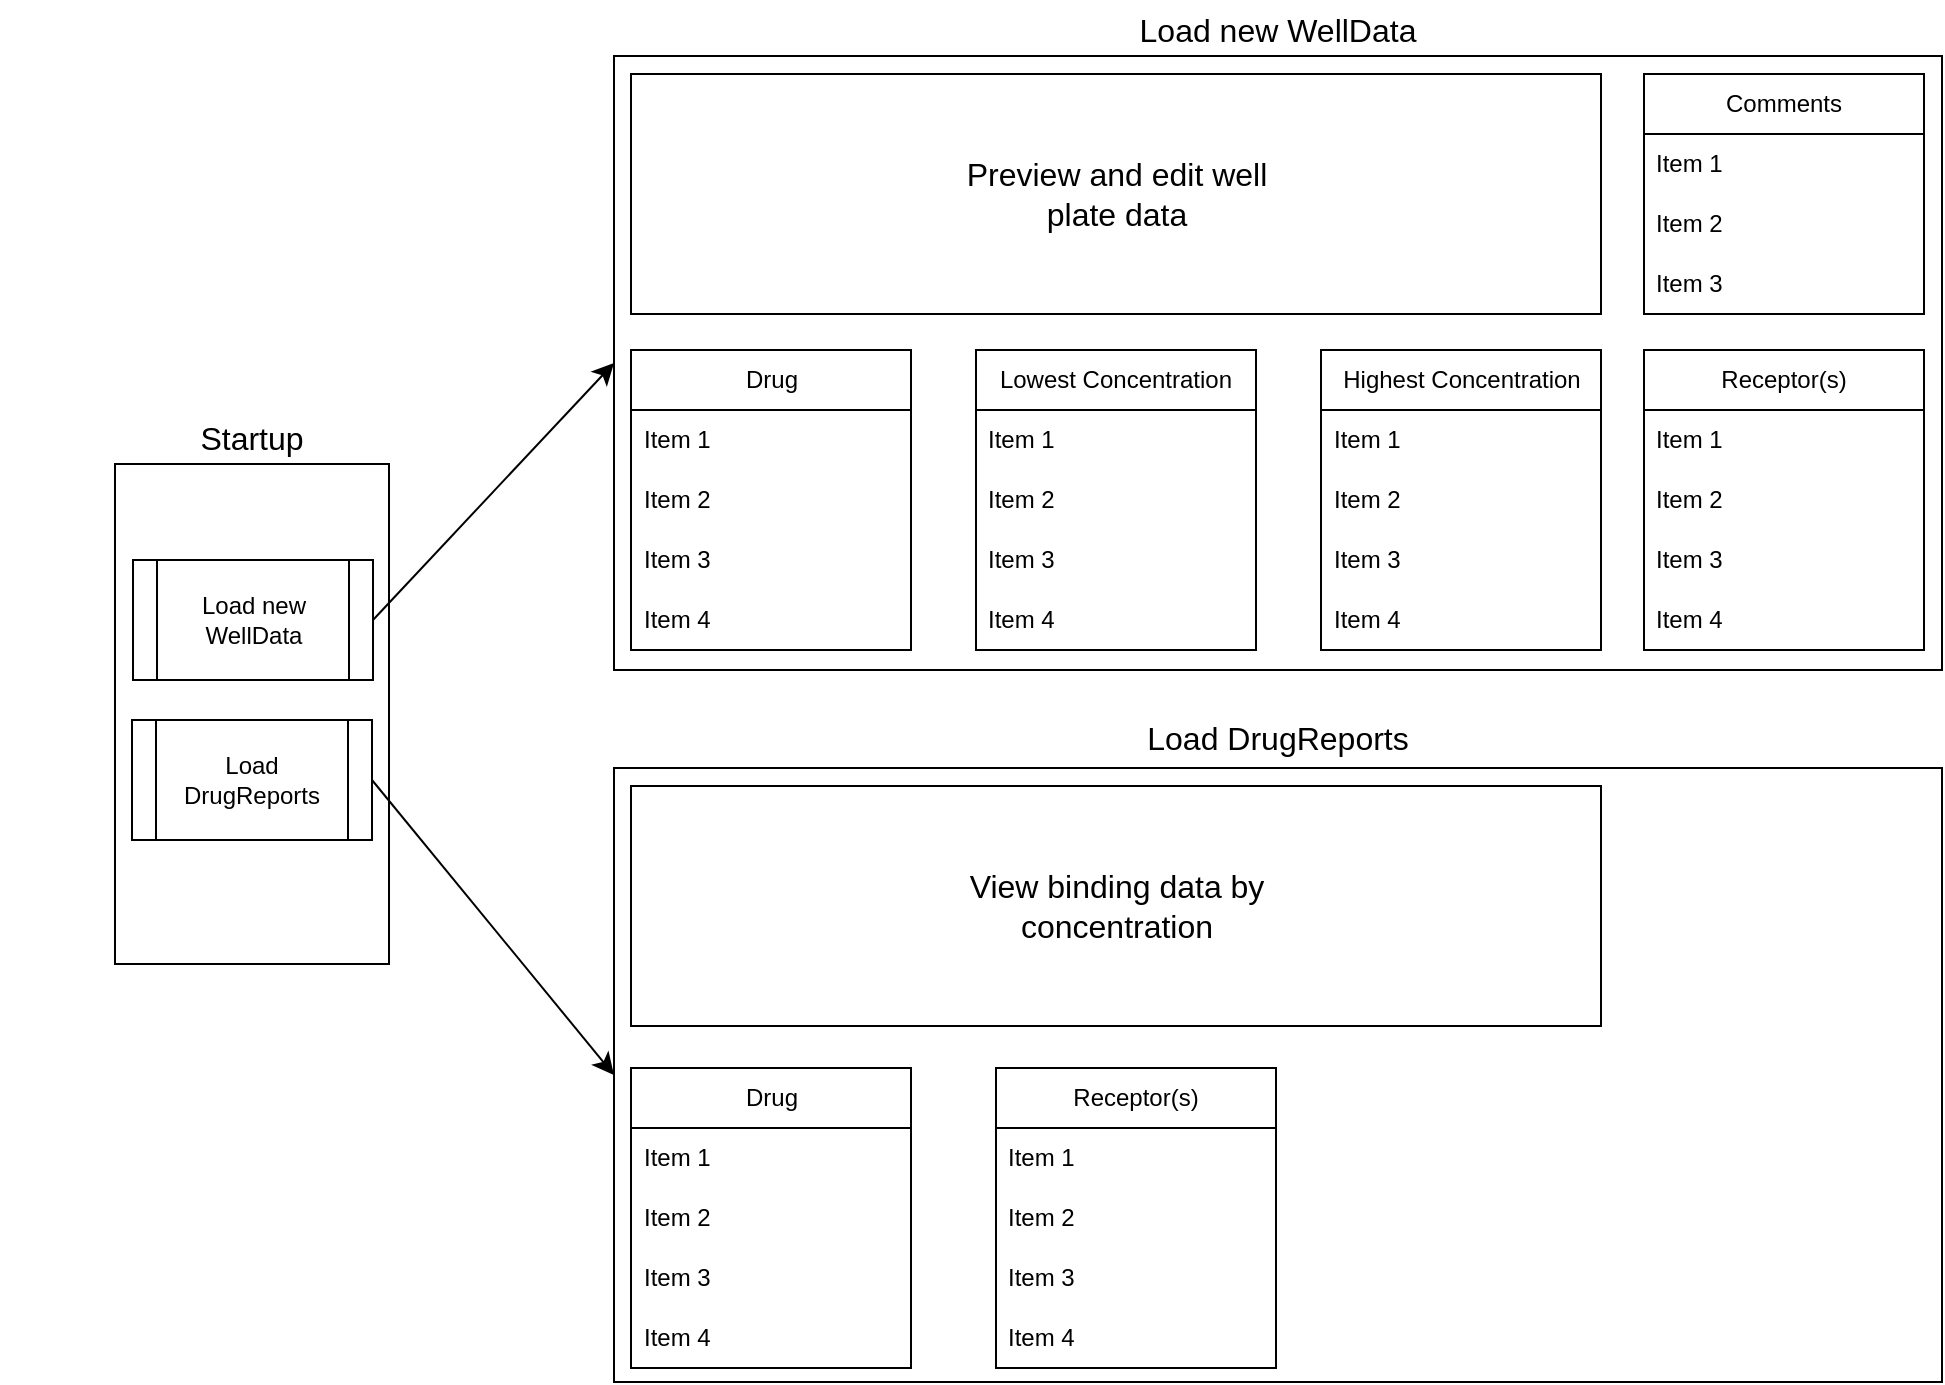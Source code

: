 <mxfile version="25.0.1">
  <diagram name="Page-1" id="T66FUcRFNYQlxxsXzJvp">
    <mxGraphModel dx="1424" dy="1536" grid="0" gridSize="10" guides="1" tooltips="1" connect="1" arrows="1" fold="1" page="0" pageScale="1" pageWidth="850" pageHeight="1100" math="0" shadow="0">
      <root>
        <mxCell id="0" />
        <mxCell id="1" parent="0" />
        <mxCell id="UOYazaxBv4M9gLY9cLAF-1" value="" style="rounded=0;whiteSpace=wrap;html=1;" vertex="1" parent="1">
          <mxGeometry x="-33" y="-111" width="664" height="307" as="geometry" />
        </mxCell>
        <mxCell id="UOYazaxBv4M9gLY9cLAF-2" value="" style="rounded=0;whiteSpace=wrap;html=1;" vertex="1" parent="1">
          <mxGeometry x="-24.5" y="-102" width="485" height="120" as="geometry" />
        </mxCell>
        <mxCell id="UOYazaxBv4M9gLY9cLAF-4" value="&lt;div&gt;Drug&lt;/div&gt;" style="swimlane;fontStyle=0;childLayout=stackLayout;horizontal=1;startSize=30;horizontalStack=0;resizeParent=1;resizeParentMax=0;resizeLast=0;collapsible=1;marginBottom=0;whiteSpace=wrap;html=1;" vertex="1" parent="1">
          <mxGeometry x="-24.5" y="36" width="140" height="150" as="geometry" />
        </mxCell>
        <mxCell id="UOYazaxBv4M9gLY9cLAF-5" value="Item 1" style="text;strokeColor=none;fillColor=none;align=left;verticalAlign=middle;spacingLeft=4;spacingRight=4;overflow=hidden;points=[[0,0.5],[1,0.5]];portConstraint=eastwest;rotatable=0;whiteSpace=wrap;html=1;" vertex="1" parent="UOYazaxBv4M9gLY9cLAF-4">
          <mxGeometry y="30" width="140" height="30" as="geometry" />
        </mxCell>
        <mxCell id="UOYazaxBv4M9gLY9cLAF-6" value="Item 2" style="text;strokeColor=none;fillColor=none;align=left;verticalAlign=middle;spacingLeft=4;spacingRight=4;overflow=hidden;points=[[0,0.5],[1,0.5]];portConstraint=eastwest;rotatable=0;whiteSpace=wrap;html=1;" vertex="1" parent="UOYazaxBv4M9gLY9cLAF-4">
          <mxGeometry y="60" width="140" height="30" as="geometry" />
        </mxCell>
        <mxCell id="UOYazaxBv4M9gLY9cLAF-7" value="Item 3" style="text;strokeColor=none;fillColor=none;align=left;verticalAlign=middle;spacingLeft=4;spacingRight=4;overflow=hidden;points=[[0,0.5],[1,0.5]];portConstraint=eastwest;rotatable=0;whiteSpace=wrap;html=1;" vertex="1" parent="UOYazaxBv4M9gLY9cLAF-4">
          <mxGeometry y="90" width="140" height="30" as="geometry" />
        </mxCell>
        <mxCell id="UOYazaxBv4M9gLY9cLAF-18" value="Item 4" style="text;strokeColor=none;fillColor=none;align=left;verticalAlign=middle;spacingLeft=4;spacingRight=4;overflow=hidden;points=[[0,0.5],[1,0.5]];portConstraint=eastwest;rotatable=0;whiteSpace=wrap;html=1;" vertex="1" parent="UOYazaxBv4M9gLY9cLAF-4">
          <mxGeometry y="120" width="140" height="30" as="geometry" />
        </mxCell>
        <mxCell id="UOYazaxBv4M9gLY9cLAF-8" value="Lowest Concentration" style="swimlane;fontStyle=0;childLayout=stackLayout;horizontal=1;startSize=30;horizontalStack=0;resizeParent=1;resizeParentMax=0;resizeLast=0;collapsible=1;marginBottom=0;whiteSpace=wrap;html=1;" vertex="1" parent="1">
          <mxGeometry x="148" y="36" width="140" height="150" as="geometry" />
        </mxCell>
        <mxCell id="UOYazaxBv4M9gLY9cLAF-9" value="Item 1" style="text;strokeColor=none;fillColor=none;align=left;verticalAlign=middle;spacingLeft=4;spacingRight=4;overflow=hidden;points=[[0,0.5],[1,0.5]];portConstraint=eastwest;rotatable=0;whiteSpace=wrap;html=1;" vertex="1" parent="UOYazaxBv4M9gLY9cLAF-8">
          <mxGeometry y="30" width="140" height="30" as="geometry" />
        </mxCell>
        <mxCell id="UOYazaxBv4M9gLY9cLAF-10" value="Item 2" style="text;strokeColor=none;fillColor=none;align=left;verticalAlign=middle;spacingLeft=4;spacingRight=4;overflow=hidden;points=[[0,0.5],[1,0.5]];portConstraint=eastwest;rotatable=0;whiteSpace=wrap;html=1;" vertex="1" parent="UOYazaxBv4M9gLY9cLAF-8">
          <mxGeometry y="60" width="140" height="30" as="geometry" />
        </mxCell>
        <mxCell id="UOYazaxBv4M9gLY9cLAF-11" value="Item 3" style="text;strokeColor=none;fillColor=none;align=left;verticalAlign=middle;spacingLeft=4;spacingRight=4;overflow=hidden;points=[[0,0.5],[1,0.5]];portConstraint=eastwest;rotatable=0;whiteSpace=wrap;html=1;" vertex="1" parent="UOYazaxBv4M9gLY9cLAF-8">
          <mxGeometry y="90" width="140" height="30" as="geometry" />
        </mxCell>
        <mxCell id="UOYazaxBv4M9gLY9cLAF-29" value="Item 4" style="text;strokeColor=none;fillColor=none;align=left;verticalAlign=middle;spacingLeft=4;spacingRight=4;overflow=hidden;points=[[0,0.5],[1,0.5]];portConstraint=eastwest;rotatable=0;whiteSpace=wrap;html=1;" vertex="1" parent="UOYazaxBv4M9gLY9cLAF-8">
          <mxGeometry y="120" width="140" height="30" as="geometry" />
        </mxCell>
        <mxCell id="UOYazaxBv4M9gLY9cLAF-12" value="Highest Concentration" style="swimlane;fontStyle=0;childLayout=stackLayout;horizontal=1;startSize=30;horizontalStack=0;resizeParent=1;resizeParentMax=0;resizeLast=0;collapsible=1;marginBottom=0;whiteSpace=wrap;html=1;" vertex="1" parent="1">
          <mxGeometry x="320.5" y="36" width="140" height="150" as="geometry" />
        </mxCell>
        <mxCell id="UOYazaxBv4M9gLY9cLAF-13" value="Item 1" style="text;strokeColor=none;fillColor=none;align=left;verticalAlign=middle;spacingLeft=4;spacingRight=4;overflow=hidden;points=[[0,0.5],[1,0.5]];portConstraint=eastwest;rotatable=0;whiteSpace=wrap;html=1;" vertex="1" parent="UOYazaxBv4M9gLY9cLAF-12">
          <mxGeometry y="30" width="140" height="30" as="geometry" />
        </mxCell>
        <mxCell id="UOYazaxBv4M9gLY9cLAF-14" value="Item 2" style="text;strokeColor=none;fillColor=none;align=left;verticalAlign=middle;spacingLeft=4;spacingRight=4;overflow=hidden;points=[[0,0.5],[1,0.5]];portConstraint=eastwest;rotatable=0;whiteSpace=wrap;html=1;" vertex="1" parent="UOYazaxBv4M9gLY9cLAF-12">
          <mxGeometry y="60" width="140" height="30" as="geometry" />
        </mxCell>
        <mxCell id="UOYazaxBv4M9gLY9cLAF-15" value="Item 3" style="text;strokeColor=none;fillColor=none;align=left;verticalAlign=middle;spacingLeft=4;spacingRight=4;overflow=hidden;points=[[0,0.5],[1,0.5]];portConstraint=eastwest;rotatable=0;whiteSpace=wrap;html=1;" vertex="1" parent="UOYazaxBv4M9gLY9cLAF-12">
          <mxGeometry y="90" width="140" height="30" as="geometry" />
        </mxCell>
        <mxCell id="UOYazaxBv4M9gLY9cLAF-30" value="Item 4" style="text;strokeColor=none;fillColor=none;align=left;verticalAlign=middle;spacingLeft=4;spacingRight=4;overflow=hidden;points=[[0,0.5],[1,0.5]];portConstraint=eastwest;rotatable=0;whiteSpace=wrap;html=1;" vertex="1" parent="UOYazaxBv4M9gLY9cLAF-12">
          <mxGeometry y="120" width="140" height="30" as="geometry" />
        </mxCell>
        <mxCell id="UOYazaxBv4M9gLY9cLAF-16" value="&lt;div&gt;Load new WellData&lt;/div&gt;" style="text;html=1;align=center;verticalAlign=middle;whiteSpace=wrap;rounded=0;fontSize=16;" vertex="1" parent="1">
          <mxGeometry x="173" y="-139" width="252" height="30" as="geometry" />
        </mxCell>
        <mxCell id="UOYazaxBv4M9gLY9cLAF-20" value="Comments" style="swimlane;fontStyle=0;childLayout=stackLayout;horizontal=1;startSize=30;horizontalStack=0;resizeParent=1;resizeParentMax=0;resizeLast=0;collapsible=1;marginBottom=0;whiteSpace=wrap;html=1;" vertex="1" parent="1">
          <mxGeometry x="482" y="-102" width="140" height="120" as="geometry" />
        </mxCell>
        <mxCell id="UOYazaxBv4M9gLY9cLAF-21" value="Item 1" style="text;strokeColor=none;fillColor=none;align=left;verticalAlign=middle;spacingLeft=4;spacingRight=4;overflow=hidden;points=[[0,0.5],[1,0.5]];portConstraint=eastwest;rotatable=0;whiteSpace=wrap;html=1;" vertex="1" parent="UOYazaxBv4M9gLY9cLAF-20">
          <mxGeometry y="30" width="140" height="30" as="geometry" />
        </mxCell>
        <mxCell id="UOYazaxBv4M9gLY9cLAF-22" value="Item 2" style="text;strokeColor=none;fillColor=none;align=left;verticalAlign=middle;spacingLeft=4;spacingRight=4;overflow=hidden;points=[[0,0.5],[1,0.5]];portConstraint=eastwest;rotatable=0;whiteSpace=wrap;html=1;" vertex="1" parent="UOYazaxBv4M9gLY9cLAF-20">
          <mxGeometry y="60" width="140" height="30" as="geometry" />
        </mxCell>
        <mxCell id="UOYazaxBv4M9gLY9cLAF-23" value="Item 3" style="text;strokeColor=none;fillColor=none;align=left;verticalAlign=middle;spacingLeft=4;spacingRight=4;overflow=hidden;points=[[0,0.5],[1,0.5]];portConstraint=eastwest;rotatable=0;whiteSpace=wrap;html=1;" vertex="1" parent="UOYazaxBv4M9gLY9cLAF-20">
          <mxGeometry y="90" width="140" height="30" as="geometry" />
        </mxCell>
        <mxCell id="UOYazaxBv4M9gLY9cLAF-25" value="Receptor(s)" style="swimlane;fontStyle=0;childLayout=stackLayout;horizontal=1;startSize=30;horizontalStack=0;resizeParent=1;resizeParentMax=0;resizeLast=0;collapsible=1;marginBottom=0;whiteSpace=wrap;html=1;" vertex="1" parent="1">
          <mxGeometry x="482" y="36" width="140" height="150" as="geometry" />
        </mxCell>
        <mxCell id="UOYazaxBv4M9gLY9cLAF-26" value="Item 1" style="text;strokeColor=none;fillColor=none;align=left;verticalAlign=middle;spacingLeft=4;spacingRight=4;overflow=hidden;points=[[0,0.5],[1,0.5]];portConstraint=eastwest;rotatable=0;whiteSpace=wrap;html=1;" vertex="1" parent="UOYazaxBv4M9gLY9cLAF-25">
          <mxGeometry y="30" width="140" height="30" as="geometry" />
        </mxCell>
        <mxCell id="UOYazaxBv4M9gLY9cLAF-27" value="Item 2" style="text;strokeColor=none;fillColor=none;align=left;verticalAlign=middle;spacingLeft=4;spacingRight=4;overflow=hidden;points=[[0,0.5],[1,0.5]];portConstraint=eastwest;rotatable=0;whiteSpace=wrap;html=1;" vertex="1" parent="UOYazaxBv4M9gLY9cLAF-25">
          <mxGeometry y="60" width="140" height="30" as="geometry" />
        </mxCell>
        <mxCell id="UOYazaxBv4M9gLY9cLAF-28" value="Item 3" style="text;strokeColor=none;fillColor=none;align=left;verticalAlign=middle;spacingLeft=4;spacingRight=4;overflow=hidden;points=[[0,0.5],[1,0.5]];portConstraint=eastwest;rotatable=0;whiteSpace=wrap;html=1;" vertex="1" parent="UOYazaxBv4M9gLY9cLAF-25">
          <mxGeometry y="90" width="140" height="30" as="geometry" />
        </mxCell>
        <mxCell id="UOYazaxBv4M9gLY9cLAF-31" value="Item 4" style="text;strokeColor=none;fillColor=none;align=left;verticalAlign=middle;spacingLeft=4;spacingRight=4;overflow=hidden;points=[[0,0.5],[1,0.5]];portConstraint=eastwest;rotatable=0;whiteSpace=wrap;html=1;" vertex="1" parent="UOYazaxBv4M9gLY9cLAF-25">
          <mxGeometry y="120" width="140" height="30" as="geometry" />
        </mxCell>
        <mxCell id="UOYazaxBv4M9gLY9cLAF-32" value="" style="rounded=0;whiteSpace=wrap;html=1;" vertex="1" parent="1">
          <mxGeometry x="-282.5" y="93" width="137" height="250" as="geometry" />
        </mxCell>
        <mxCell id="UOYazaxBv4M9gLY9cLAF-33" value="Startup" style="text;html=1;align=center;verticalAlign=middle;whiteSpace=wrap;rounded=0;fontSize=16;" vertex="1" parent="1">
          <mxGeometry x="-340" y="65" width="252" height="30" as="geometry" />
        </mxCell>
        <mxCell id="UOYazaxBv4M9gLY9cLAF-42" style="edgeStyle=none;curved=1;rounded=0;orthogonalLoop=1;jettySize=auto;html=1;exitX=1;exitY=0.5;exitDx=0;exitDy=0;entryX=0;entryY=0.5;entryDx=0;entryDy=0;fontSize=12;startSize=8;endSize=8;" edge="1" parent="1" source="UOYazaxBv4M9gLY9cLAF-34" target="UOYazaxBv4M9gLY9cLAF-1">
          <mxGeometry relative="1" as="geometry" />
        </mxCell>
        <mxCell id="UOYazaxBv4M9gLY9cLAF-34" value="Load new WellData" style="shape=process;whiteSpace=wrap;html=1;backgroundOutline=1;" vertex="1" parent="1">
          <mxGeometry x="-273.5" y="141" width="120" height="60" as="geometry" />
        </mxCell>
        <mxCell id="UOYazaxBv4M9gLY9cLAF-43" style="edgeStyle=none;curved=1;rounded=0;orthogonalLoop=1;jettySize=auto;html=1;exitX=1;exitY=0.5;exitDx=0;exitDy=0;entryX=0;entryY=0.5;entryDx=0;entryDy=0;fontSize=12;startSize=8;endSize=8;" edge="1" parent="1" source="UOYazaxBv4M9gLY9cLAF-35" target="UOYazaxBv4M9gLY9cLAF-41">
          <mxGeometry relative="1" as="geometry" />
        </mxCell>
        <mxCell id="UOYazaxBv4M9gLY9cLAF-35" value="Load DrugReports" style="shape=process;whiteSpace=wrap;html=1;backgroundOutline=1;" vertex="1" parent="1">
          <mxGeometry x="-274" y="221" width="120" height="60" as="geometry" />
        </mxCell>
        <mxCell id="UOYazaxBv4M9gLY9cLAF-36" value="&lt;div&gt;Load DrugReports&lt;br&gt;&lt;/div&gt;" style="text;html=1;align=center;verticalAlign=middle;whiteSpace=wrap;rounded=0;fontSize=16;" vertex="1" parent="1">
          <mxGeometry x="173" y="215" width="252" height="30" as="geometry" />
        </mxCell>
        <mxCell id="UOYazaxBv4M9gLY9cLAF-41" value="" style="rounded=0;whiteSpace=wrap;html=1;" vertex="1" parent="1">
          <mxGeometry x="-33" y="245" width="664" height="307" as="geometry" />
        </mxCell>
        <mxCell id="UOYazaxBv4M9gLY9cLAF-44" value="&lt;div&gt;Drug&lt;/div&gt;" style="swimlane;fontStyle=0;childLayout=stackLayout;horizontal=1;startSize=30;horizontalStack=0;resizeParent=1;resizeParentMax=0;resizeLast=0;collapsible=1;marginBottom=0;whiteSpace=wrap;html=1;" vertex="1" parent="1">
          <mxGeometry x="-24.5" y="395" width="140" height="150" as="geometry" />
        </mxCell>
        <mxCell id="UOYazaxBv4M9gLY9cLAF-45" value="Item 1" style="text;strokeColor=none;fillColor=none;align=left;verticalAlign=middle;spacingLeft=4;spacingRight=4;overflow=hidden;points=[[0,0.5],[1,0.5]];portConstraint=eastwest;rotatable=0;whiteSpace=wrap;html=1;" vertex="1" parent="UOYazaxBv4M9gLY9cLAF-44">
          <mxGeometry y="30" width="140" height="30" as="geometry" />
        </mxCell>
        <mxCell id="UOYazaxBv4M9gLY9cLAF-46" value="Item 2" style="text;strokeColor=none;fillColor=none;align=left;verticalAlign=middle;spacingLeft=4;spacingRight=4;overflow=hidden;points=[[0,0.5],[1,0.5]];portConstraint=eastwest;rotatable=0;whiteSpace=wrap;html=1;" vertex="1" parent="UOYazaxBv4M9gLY9cLAF-44">
          <mxGeometry y="60" width="140" height="30" as="geometry" />
        </mxCell>
        <mxCell id="UOYazaxBv4M9gLY9cLAF-47" value="Item 3" style="text;strokeColor=none;fillColor=none;align=left;verticalAlign=middle;spacingLeft=4;spacingRight=4;overflow=hidden;points=[[0,0.5],[1,0.5]];portConstraint=eastwest;rotatable=0;whiteSpace=wrap;html=1;" vertex="1" parent="UOYazaxBv4M9gLY9cLAF-44">
          <mxGeometry y="90" width="140" height="30" as="geometry" />
        </mxCell>
        <mxCell id="UOYazaxBv4M9gLY9cLAF-48" value="Item 4" style="text;strokeColor=none;fillColor=none;align=left;verticalAlign=middle;spacingLeft=4;spacingRight=4;overflow=hidden;points=[[0,0.5],[1,0.5]];portConstraint=eastwest;rotatable=0;whiteSpace=wrap;html=1;" vertex="1" parent="UOYazaxBv4M9gLY9cLAF-44">
          <mxGeometry y="120" width="140" height="30" as="geometry" />
        </mxCell>
        <mxCell id="UOYazaxBv4M9gLY9cLAF-49" value="Receptor(s)" style="swimlane;fontStyle=0;childLayout=stackLayout;horizontal=1;startSize=30;horizontalStack=0;resizeParent=1;resizeParentMax=0;resizeLast=0;collapsible=1;marginBottom=0;whiteSpace=wrap;html=1;" vertex="1" parent="1">
          <mxGeometry x="158" y="395" width="140" height="150" as="geometry" />
        </mxCell>
        <mxCell id="UOYazaxBv4M9gLY9cLAF-50" value="Item 1" style="text;strokeColor=none;fillColor=none;align=left;verticalAlign=middle;spacingLeft=4;spacingRight=4;overflow=hidden;points=[[0,0.5],[1,0.5]];portConstraint=eastwest;rotatable=0;whiteSpace=wrap;html=1;" vertex="1" parent="UOYazaxBv4M9gLY9cLAF-49">
          <mxGeometry y="30" width="140" height="30" as="geometry" />
        </mxCell>
        <mxCell id="UOYazaxBv4M9gLY9cLAF-51" value="Item 2" style="text;strokeColor=none;fillColor=none;align=left;verticalAlign=middle;spacingLeft=4;spacingRight=4;overflow=hidden;points=[[0,0.5],[1,0.5]];portConstraint=eastwest;rotatable=0;whiteSpace=wrap;html=1;" vertex="1" parent="UOYazaxBv4M9gLY9cLAF-49">
          <mxGeometry y="60" width="140" height="30" as="geometry" />
        </mxCell>
        <mxCell id="UOYazaxBv4M9gLY9cLAF-52" value="Item 3" style="text;strokeColor=none;fillColor=none;align=left;verticalAlign=middle;spacingLeft=4;spacingRight=4;overflow=hidden;points=[[0,0.5],[1,0.5]];portConstraint=eastwest;rotatable=0;whiteSpace=wrap;html=1;" vertex="1" parent="UOYazaxBv4M9gLY9cLAF-49">
          <mxGeometry y="90" width="140" height="30" as="geometry" />
        </mxCell>
        <mxCell id="UOYazaxBv4M9gLY9cLAF-53" value="Item 4" style="text;strokeColor=none;fillColor=none;align=left;verticalAlign=middle;spacingLeft=4;spacingRight=4;overflow=hidden;points=[[0,0.5],[1,0.5]];portConstraint=eastwest;rotatable=0;whiteSpace=wrap;html=1;" vertex="1" parent="UOYazaxBv4M9gLY9cLAF-49">
          <mxGeometry y="120" width="140" height="30" as="geometry" />
        </mxCell>
        <mxCell id="UOYazaxBv4M9gLY9cLAF-54" value="Preview and edit well plate data" style="text;html=1;align=center;verticalAlign=middle;whiteSpace=wrap;rounded=0;fontSize=16;" vertex="1" parent="1">
          <mxGeometry x="129.5" y="-57" width="177" height="30" as="geometry" />
        </mxCell>
        <mxCell id="UOYazaxBv4M9gLY9cLAF-55" value="" style="rounded=0;whiteSpace=wrap;html=1;" vertex="1" parent="1">
          <mxGeometry x="-24.5" y="254" width="485" height="120" as="geometry" />
        </mxCell>
        <mxCell id="UOYazaxBv4M9gLY9cLAF-57" value="View binding data by concentration" style="text;html=1;align=center;verticalAlign=middle;whiteSpace=wrap;rounded=0;fontSize=16;" vertex="1" parent="1">
          <mxGeometry x="129.5" y="299" width="177" height="30" as="geometry" />
        </mxCell>
      </root>
    </mxGraphModel>
  </diagram>
</mxfile>
